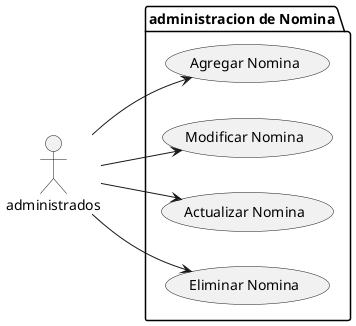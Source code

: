 @@startuml "Casos de Usos Servicio Nomina"

left to right direction

actor administrados as adm

package "administracion de Nomina"{
    usecase "Agregar Nomina" as CU1
    usecase "Modificar Nomina" as CU2
    usecase "Actualizar Nomina" as CU3
    usecase "Eliminar Nomina" as CU4
}

adm --> CU1
adm --> CU2
adm --> CU3
adm --> CU4


@@enduml
